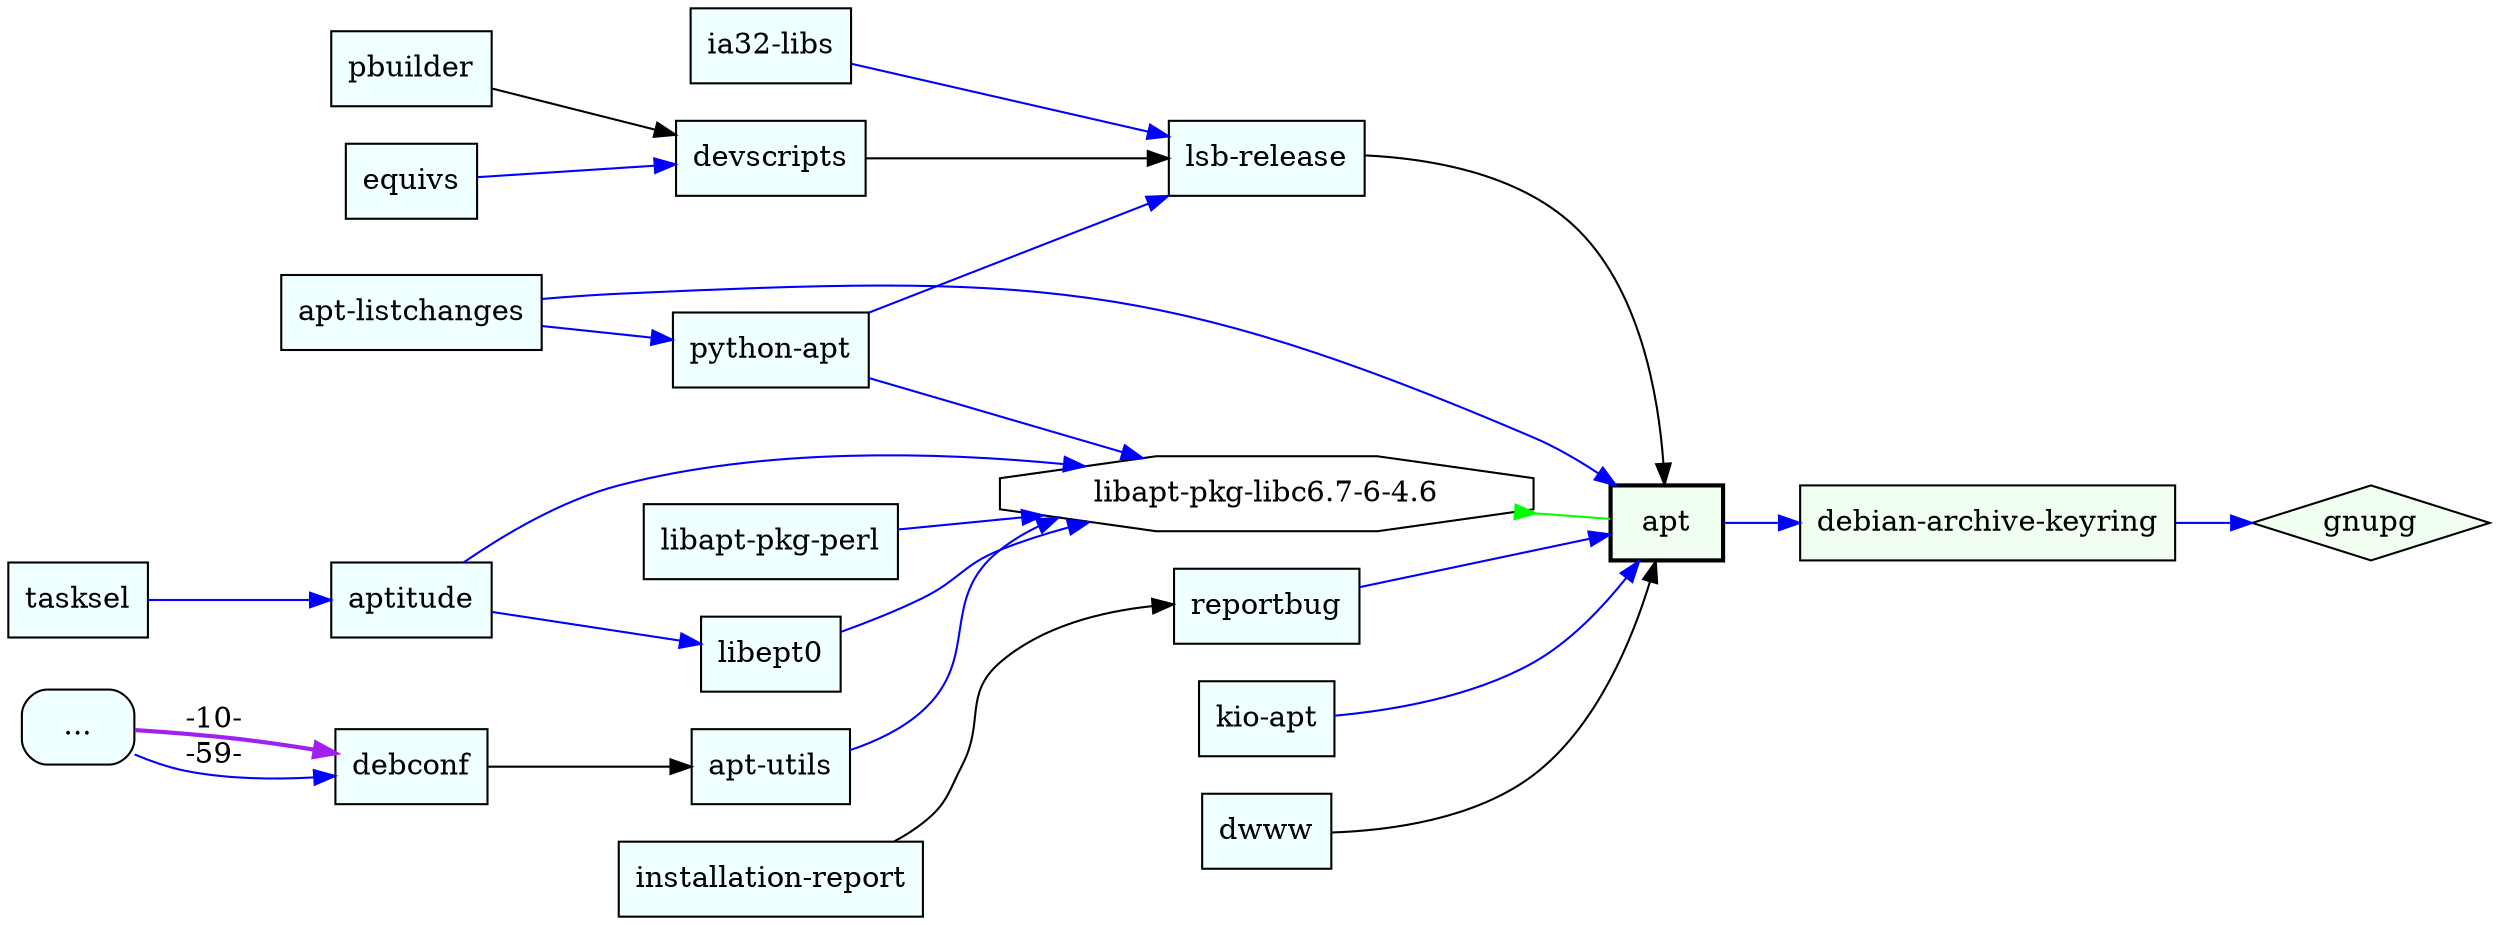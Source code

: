 digraph "apt" {
	rankdir=LR;
	node [shape=box];
	"apt" -> "debian-archive-keyring" [color=blue];
	"debian-archive-keyring" -> "gnupg" [color=blue];
	"debian-archive-keyring" [style=filled,fillcolor=honeydew];
	"libapt-pkg-libc6.7-6-4.6" -> "apt" [dir=back,arrowtail=inv,color=green];
	"libapt-pkg-libc6.7-6-4.6" [shape=octagon];
	"reportbug" -> "apt" [color=blue];
	"kio-apt" -> "apt" [color=blue];
	"apt-listchanges" -> "apt" [color=blue];
	"lsb-release" -> "apt";
	"dwww" -> "apt";
	"reportbug" [style=filled,fillcolor=azure];
	"installation-report" -> "reportbug";
	"installation-report" [style=filled,fillcolor=azure];
	"kio-apt" [style=filled,fillcolor=azure];
	"apt-listchanges" [style=filled,fillcolor=azure];
	"lsb-release" [style=filled,fillcolor=azure];
	"python-apt" -> "lsb-release" [color=blue];
	"ia32-libs" -> "lsb-release" [color=blue];
	"devscripts" -> "lsb-release";
	"python-apt" [style=filled,fillcolor=azure];
	"apt-listchanges" -> "python-apt" [color=blue];
	"ia32-libs" [style=filled,fillcolor=azure];
	"devscripts" [style=filled,fillcolor=azure];
	"equivs" -> "devscripts" [color=blue];
	"pbuilder" -> "devscripts";
	"equivs" [style=filled,fillcolor=azure];
	"pbuilder" [style=filled,fillcolor=azure];
	"dwww" [style=filled,fillcolor=azure];
	"python-apt" -> "libapt-pkg-libc6.7-6-4.6" [color=blue];
	"libept0" -> "libapt-pkg-libc6.7-6-4.6" [color=blue];
	"libapt-pkg-perl" -> "libapt-pkg-libc6.7-6-4.6" [color=blue];
	"aptitude" -> "libapt-pkg-libc6.7-6-4.6" [color=blue];
	"apt-utils" -> "libapt-pkg-libc6.7-6-4.6" [color=blue];
	"libept0" [style=filled,fillcolor=azure];
	"aptitude" -> "libept0" [color=blue];
	"aptitude" [style=filled,fillcolor=azure];
	"tasksel" -> "aptitude" [color=blue];
	"tasksel" [style=filled,fillcolor=azure];
	"libapt-pkg-perl" [style=filled,fillcolor=azure];
	"apt-utils" [style=filled,fillcolor=azure];
	"debconf" -> "apt-utils";
	"debconf" [style=filled,fillcolor=azure];
	"RD_debconf" -> "debconf"  [label="-59-",color=blue];
	"RD_debconf" -> "debconf"  [label="-10-",color=purple,style=bold];
	"RD_debconf" [label="...",style="rounded,filled",fillcolor=azure];
	"apt" [style="setlinewidth(2),filled",fillcolor=honeydew];
	"gnupg" [shape=diamond];
	"gnupg" [style=filled,fillcolor=honeydew];
}
// Excluded dependencies:
// libc6 libgcc1 libstdc++6
